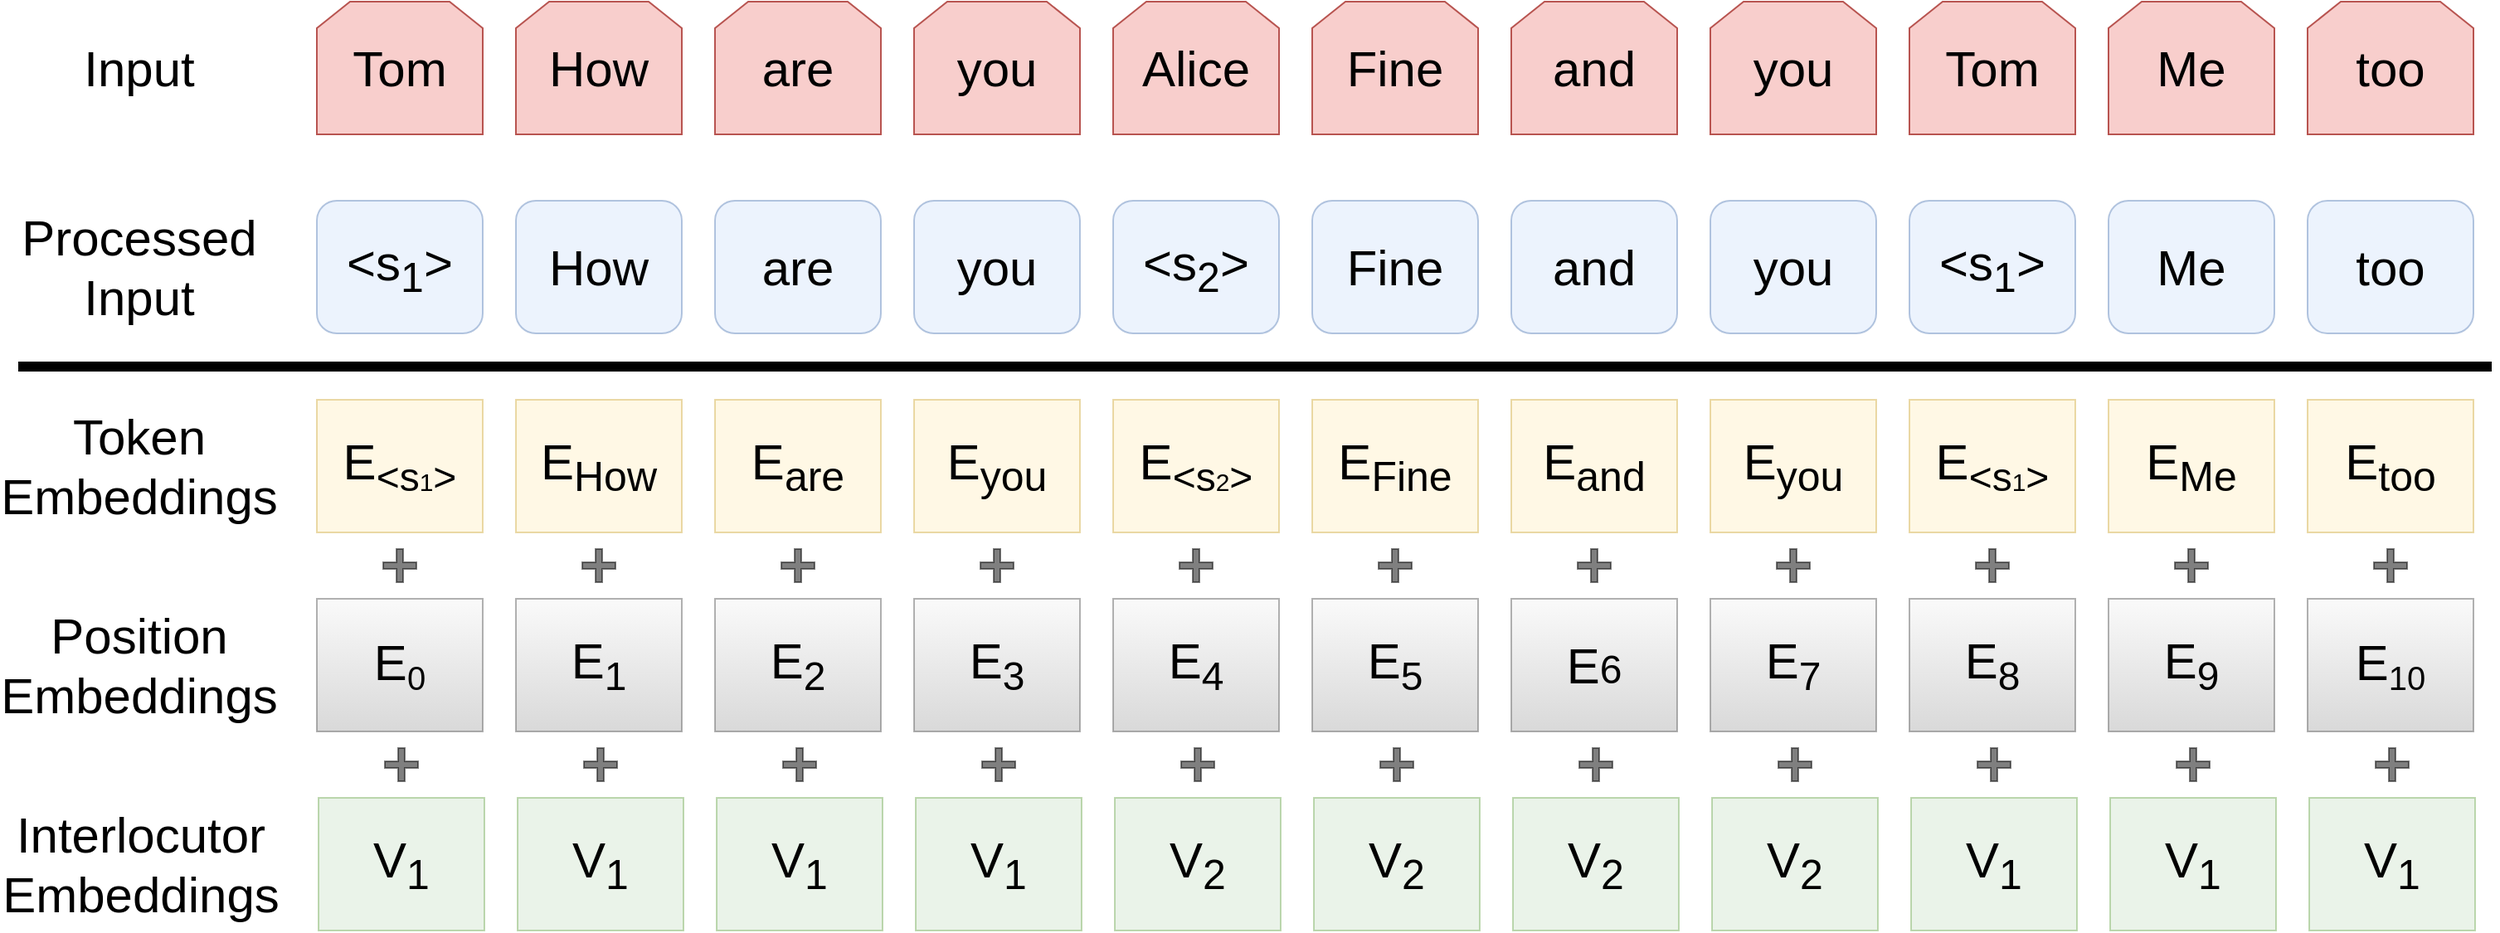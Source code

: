 <mxfile version="14.7.3" type="github">
  <diagram id="JkMvOs5ojRE9gr4JGBI3" name="Page-1">
    <mxGraphModel dx="2193" dy="1607" grid="1" gridSize="1" guides="1" tooltips="1" connect="1" arrows="1" fold="1" page="1" pageScale="1" pageWidth="1507" pageHeight="560" math="0" shadow="0">
      <root>
        <mxCell id="0" />
        <mxCell id="1" parent="0" />
        <mxCell id="9nf_A8TAfy0zUtpwwu4r-2" value="&lt;font style=&quot;font-size: 30px&quot;&gt;Tom&lt;/font&gt;" style="shape=loopLimit;whiteSpace=wrap;html=1;fillColor=#f8cecc;strokeColor=#b85450;" vertex="1" parent="1">
          <mxGeometry x="190" width="100" height="80" as="geometry" />
        </mxCell>
        <mxCell id="9nf_A8TAfy0zUtpwwu4r-3" value="&lt;span style=&quot;font-size: 30px&quot;&gt;How&lt;/span&gt;" style="shape=loopLimit;whiteSpace=wrap;html=1;fillColor=#f8cecc;strokeColor=#b85450;" vertex="1" parent="1">
          <mxGeometry x="310" width="100" height="80" as="geometry" />
        </mxCell>
        <mxCell id="9nf_A8TAfy0zUtpwwu4r-4" value="&lt;span style=&quot;font-size: 30px&quot;&gt;are&lt;/span&gt;" style="shape=loopLimit;whiteSpace=wrap;html=1;fillColor=#f8cecc;strokeColor=#b85450;" vertex="1" parent="1">
          <mxGeometry x="430" width="100" height="80" as="geometry" />
        </mxCell>
        <mxCell id="9nf_A8TAfy0zUtpwwu4r-5" value="&lt;span style=&quot;font-size: 30px&quot;&gt;you&lt;/span&gt;" style="shape=loopLimit;whiteSpace=wrap;html=1;fillColor=#f8cecc;strokeColor=#b85450;" vertex="1" parent="1">
          <mxGeometry x="550" width="100" height="80" as="geometry" />
        </mxCell>
        <mxCell id="9nf_A8TAfy0zUtpwwu4r-7" value="&lt;span style=&quot;font-size: 30px&quot;&gt;Alice&lt;/span&gt;" style="shape=loopLimit;whiteSpace=wrap;html=1;fillColor=#f8cecc;strokeColor=#b85450;" vertex="1" parent="1">
          <mxGeometry x="670" width="100" height="80" as="geometry" />
        </mxCell>
        <mxCell id="9nf_A8TAfy0zUtpwwu4r-8" value="&lt;span style=&quot;font-size: 30px&quot;&gt;Fine&lt;/span&gt;" style="shape=loopLimit;whiteSpace=wrap;html=1;fillColor=#f8cecc;strokeColor=#b85450;" vertex="1" parent="1">
          <mxGeometry x="790" width="100" height="80" as="geometry" />
        </mxCell>
        <mxCell id="9nf_A8TAfy0zUtpwwu4r-9" value="&lt;span style=&quot;font-size: 30px&quot;&gt;and&lt;/span&gt;" style="shape=loopLimit;whiteSpace=wrap;html=1;fillColor=#f8cecc;strokeColor=#b85450;" vertex="1" parent="1">
          <mxGeometry x="910" width="100" height="80" as="geometry" />
        </mxCell>
        <mxCell id="9nf_A8TAfy0zUtpwwu4r-10" value="&lt;span style=&quot;font-size: 30px&quot;&gt;you&lt;/span&gt;&lt;span style=&quot;color: rgba(0 , 0 , 0 , 0) ; font-family: monospace ; font-size: 0px&quot;&gt;%3CmxGraphModel%3E%3Croot%3E%3CmxCell%20id%3D%220%22%2F%3E%3CmxCell%20id%3D%221%22%20parent%3D%220%22%2F%3E%3CmxCell%20id%3D%222%22%20value%3D%22%26lt%3Bspan%20style%3D%26quot%3Bfont-size%3A%2030px%26quot%3B%26gt%3BHow%26lt%3B%2Fspan%26gt%3B%22%20style%3D%22shape%3DloopLimit%3BwhiteSpace%3Dwrap%3Bhtml%3D1%3BfillColor%3D%23f8cecc%3BstrokeColor%3D%23b85450%3B%22%20vertex%3D%221%22%20parent%3D%221%22%3E%3CmxGeometry%20x%3D%22400%22%20y%3D%2280%22%20width%3D%22100%22%20height%3D%2280%22%20as%3D%22geometry%22%2F%3E%3C%2FmxCell%3E%3C%2Froot%3E%3C%2FmxGraphModel%3E&lt;/span&gt;" style="shape=loopLimit;whiteSpace=wrap;html=1;fillColor=#f8cecc;strokeColor=#b85450;" vertex="1" parent="1">
          <mxGeometry x="1030" width="100" height="80" as="geometry" />
        </mxCell>
        <mxCell id="9nf_A8TAfy0zUtpwwu4r-11" value="&lt;span style=&quot;font-size: 30px&quot;&gt;Tom&lt;/span&gt;" style="shape=loopLimit;whiteSpace=wrap;html=1;fillColor=#f8cecc;strokeColor=#b85450;" vertex="1" parent="1">
          <mxGeometry x="1150" width="100" height="80" as="geometry" />
        </mxCell>
        <mxCell id="9nf_A8TAfy0zUtpwwu4r-12" value="&lt;span style=&quot;font-size: 30px&quot;&gt;Me&lt;/span&gt;&lt;span style=&quot;color: rgba(0 , 0 , 0 , 0) ; font-family: monospace ; font-size: 0px&quot;&gt;%3CmxGraphModel%3E%3Croot%3E%3CmxCell%20id%3D%220%22%2F%3E%3CmxCell%20id%3D%221%22%20parent%3D%220%22%2F%3E%3CmxCell%20id%3D%222%22%20value%3D%22%26lt%3Bspan%20style%3D%26quot%3Bfont-size%3A%2030px%26quot%3B%26gt%3BHow%26lt%3B%2Fspan%26gt%3B%22%20style%3D%22shape%3DloopLimit%3BwhiteSpace%3Dwrap%3Bhtml%3D1%3BfillColor%3D%23f8cecc%3BstrokeColor%3D%23b85450%3B%22%20vertex%3D%221%22%20parent%3D%221%22%3E%3CmxGeometry%20x%3D%22400%22%20y%3D%2280%22%20width%3D%22100%22%20height%3D%2280%22%20as%3D%22geometry%22%2F%3E%3C%2FmxCell%3E%3C%2Froot%3E%3C%2FmxGraphModel%3E&lt;/span&gt;" style="shape=loopLimit;whiteSpace=wrap;html=1;fillColor=#f8cecc;strokeColor=#b85450;" vertex="1" parent="1">
          <mxGeometry x="1270" width="100" height="80" as="geometry" />
        </mxCell>
        <mxCell id="9nf_A8TAfy0zUtpwwu4r-13" value="&lt;span style=&quot;font-size: 30px&quot;&gt;too&lt;/span&gt;" style="shape=loopLimit;whiteSpace=wrap;html=1;fillColor=#f8cecc;strokeColor=#b85450;" vertex="1" parent="1">
          <mxGeometry x="1390" width="100" height="80" as="geometry" />
        </mxCell>
        <mxCell id="9nf_A8TAfy0zUtpwwu4r-14" value="Input" style="text;html=1;strokeColor=none;fillColor=none;align=center;verticalAlign=middle;whiteSpace=wrap;rounded=0;opacity=50;fontSize=30;" vertex="1" parent="1">
          <mxGeometry x="8" width="150" height="80" as="geometry" />
        </mxCell>
        <mxCell id="9nf_A8TAfy0zUtpwwu4r-15" value="&amp;lt;s&lt;sub&gt;1&lt;/sub&gt;&amp;gt;" style="rounded=1;whiteSpace=wrap;html=1;fontSize=30;opacity=50;fillColor=#dae8fc;strokeColor=#6c8ebf;" vertex="1" parent="1">
          <mxGeometry x="190" y="120" width="100" height="80" as="geometry" />
        </mxCell>
        <mxCell id="9nf_A8TAfy0zUtpwwu4r-16" value="Processed Input" style="text;html=1;strokeColor=none;fillColor=none;align=center;verticalAlign=middle;whiteSpace=wrap;rounded=0;opacity=50;fontSize=30;" vertex="1" parent="1">
          <mxGeometry x="8" y="120" width="150" height="80" as="geometry" />
        </mxCell>
        <mxCell id="9nf_A8TAfy0zUtpwwu4r-17" value="How" style="rounded=1;whiteSpace=wrap;html=1;fontSize=30;opacity=50;fillColor=#dae8fc;strokeColor=#6c8ebf;" vertex="1" parent="1">
          <mxGeometry x="310" y="120" width="100" height="80" as="geometry" />
        </mxCell>
        <mxCell id="9nf_A8TAfy0zUtpwwu4r-18" value="are" style="rounded=1;whiteSpace=wrap;html=1;fontSize=30;opacity=50;fillColor=#dae8fc;strokeColor=#6c8ebf;" vertex="1" parent="1">
          <mxGeometry x="430" y="120" width="100" height="80" as="geometry" />
        </mxCell>
        <mxCell id="9nf_A8TAfy0zUtpwwu4r-20" value="you" style="rounded=1;whiteSpace=wrap;html=1;fontSize=30;opacity=50;fillColor=#dae8fc;strokeColor=#6c8ebf;" vertex="1" parent="1">
          <mxGeometry x="550" y="120" width="100" height="80" as="geometry" />
        </mxCell>
        <mxCell id="9nf_A8TAfy0zUtpwwu4r-21" value="&amp;lt;s&lt;sub&gt;2&lt;/sub&gt;&amp;gt;" style="rounded=1;whiteSpace=wrap;html=1;fontSize=30;opacity=50;fillColor=#dae8fc;strokeColor=#6c8ebf;" vertex="1" parent="1">
          <mxGeometry x="670" y="120" width="100" height="80" as="geometry" />
        </mxCell>
        <mxCell id="9nf_A8TAfy0zUtpwwu4r-22" value="Fine" style="rounded=1;whiteSpace=wrap;html=1;fontSize=30;opacity=50;fillColor=#dae8fc;strokeColor=#6c8ebf;" vertex="1" parent="1">
          <mxGeometry x="790" y="120" width="100" height="80" as="geometry" />
        </mxCell>
        <mxCell id="9nf_A8TAfy0zUtpwwu4r-23" value="and" style="rounded=1;whiteSpace=wrap;html=1;fontSize=30;opacity=50;fillColor=#dae8fc;strokeColor=#6c8ebf;" vertex="1" parent="1">
          <mxGeometry x="910" y="120" width="100" height="80" as="geometry" />
        </mxCell>
        <mxCell id="9nf_A8TAfy0zUtpwwu4r-24" value="you" style="rounded=1;whiteSpace=wrap;html=1;fontSize=30;opacity=50;fillColor=#dae8fc;strokeColor=#6c8ebf;" vertex="1" parent="1">
          <mxGeometry x="1030" y="120" width="100" height="80" as="geometry" />
        </mxCell>
        <mxCell id="9nf_A8TAfy0zUtpwwu4r-25" value="&amp;lt;s&lt;sub&gt;1&lt;/sub&gt;&amp;gt;" style="rounded=1;whiteSpace=wrap;html=1;fontSize=30;opacity=50;fillColor=#dae8fc;strokeColor=#6c8ebf;" vertex="1" parent="1">
          <mxGeometry x="1150" y="120" width="100" height="80" as="geometry" />
        </mxCell>
        <mxCell id="9nf_A8TAfy0zUtpwwu4r-26" value="Me" style="rounded=1;whiteSpace=wrap;html=1;fontSize=30;opacity=50;fillColor=#dae8fc;strokeColor=#6c8ebf;" vertex="1" parent="1">
          <mxGeometry x="1270" y="120" width="100" height="80" as="geometry" />
        </mxCell>
        <mxCell id="9nf_A8TAfy0zUtpwwu4r-27" value="too" style="rounded=1;whiteSpace=wrap;html=1;fontSize=30;opacity=50;fillColor=#dae8fc;strokeColor=#6c8ebf;" vertex="1" parent="1">
          <mxGeometry x="1390" y="120" width="100" height="80" as="geometry" />
        </mxCell>
        <mxCell id="9nf_A8TAfy0zUtpwwu4r-34" value="" style="endArrow=none;html=1;fontSize=30;strokeWidth=6;" edge="1" parent="1">
          <mxGeometry width="50" height="50" relative="1" as="geometry">
            <mxPoint x="10" y="220" as="sourcePoint" />
            <mxPoint x="1501" y="220" as="targetPoint" />
          </mxGeometry>
        </mxCell>
        <mxCell id="9nf_A8TAfy0zUtpwwu4r-36" value="E&lt;sub&gt;&lt;span style=&quot;font-size: 24px&quot;&gt;&amp;lt;s&lt;/span&gt;&lt;font style=&quot;font-size: 15px&quot;&gt;1&lt;/font&gt;&lt;span style=&quot;font-size: 24px&quot;&gt;&amp;gt;&lt;/span&gt;&lt;/sub&gt;" style="rounded=0;whiteSpace=wrap;html=1;fontSize=30;opacity=50;fillColor=#fff2cc;strokeColor=#d6b656;" vertex="1" parent="1">
          <mxGeometry x="190" y="240" width="100" height="80" as="geometry" />
        </mxCell>
        <mxCell id="9nf_A8TAfy0zUtpwwu4r-38" value="E&lt;sub&gt;How&lt;/sub&gt;" style="rounded=0;whiteSpace=wrap;html=1;fontSize=30;opacity=50;fillColor=#fff2cc;strokeColor=#d6b656;" vertex="1" parent="1">
          <mxGeometry x="310" y="240" width="100" height="80" as="geometry" />
        </mxCell>
        <mxCell id="9nf_A8TAfy0zUtpwwu4r-39" value="E&lt;sub&gt;are&lt;/sub&gt;" style="rounded=0;whiteSpace=wrap;html=1;fontSize=30;opacity=50;fillColor=#fff2cc;strokeColor=#d6b656;" vertex="1" parent="1">
          <mxGeometry x="430" y="240" width="100" height="80" as="geometry" />
        </mxCell>
        <mxCell id="9nf_A8TAfy0zUtpwwu4r-40" value="E&lt;sub&gt;you&lt;/sub&gt;" style="rounded=0;whiteSpace=wrap;html=1;fontSize=30;opacity=50;fillColor=#fff2cc;strokeColor=#d6b656;" vertex="1" parent="1">
          <mxGeometry x="550" y="240" width="100" height="80" as="geometry" />
        </mxCell>
        <mxCell id="9nf_A8TAfy0zUtpwwu4r-41" value="E&lt;sub&gt;&lt;span style=&quot;font-size: 24px&quot;&gt;&amp;lt;s&lt;/span&gt;&lt;font style=&quot;font-size: 15px&quot;&gt;2&lt;/font&gt;&lt;span style=&quot;font-size: 24px&quot;&gt;&amp;gt;&lt;/span&gt;&lt;/sub&gt;" style="rounded=0;whiteSpace=wrap;html=1;fontSize=30;opacity=50;fillColor=#fff2cc;strokeColor=#d6b656;" vertex="1" parent="1">
          <mxGeometry x="670" y="240" width="100" height="80" as="geometry" />
        </mxCell>
        <mxCell id="9nf_A8TAfy0zUtpwwu4r-42" value="E&lt;sub&gt;Fine&lt;/sub&gt;" style="rounded=0;whiteSpace=wrap;html=1;fontSize=30;opacity=50;fillColor=#fff2cc;strokeColor=#d6b656;" vertex="1" parent="1">
          <mxGeometry x="790" y="240" width="100" height="80" as="geometry" />
        </mxCell>
        <mxCell id="9nf_A8TAfy0zUtpwwu4r-43" value="E&lt;sub&gt;and&lt;/sub&gt;" style="rounded=0;whiteSpace=wrap;html=1;fontSize=30;opacity=50;fillColor=#fff2cc;strokeColor=#d6b656;" vertex="1" parent="1">
          <mxGeometry x="910" y="240" width="100" height="80" as="geometry" />
        </mxCell>
        <mxCell id="9nf_A8TAfy0zUtpwwu4r-44" value="E&lt;sub&gt;you&lt;/sub&gt;" style="rounded=0;whiteSpace=wrap;html=1;fontSize=30;opacity=50;fillColor=#fff2cc;strokeColor=#d6b656;" vertex="1" parent="1">
          <mxGeometry x="1030" y="240" width="100" height="80" as="geometry" />
        </mxCell>
        <mxCell id="9nf_A8TAfy0zUtpwwu4r-45" value="E&lt;sub&gt;&lt;span style=&quot;font-size: 24px&quot;&gt;&amp;lt;s&lt;/span&gt;&lt;font style=&quot;font-size: 15px&quot;&gt;1&lt;/font&gt;&lt;span style=&quot;font-size: 24px&quot;&gt;&amp;gt;&lt;/span&gt;&lt;/sub&gt;" style="rounded=0;whiteSpace=wrap;html=1;fontSize=30;opacity=50;fillColor=#fff2cc;strokeColor=#d6b656;" vertex="1" parent="1">
          <mxGeometry x="1150" y="240" width="100" height="80" as="geometry" />
        </mxCell>
        <mxCell id="9nf_A8TAfy0zUtpwwu4r-46" value="E&lt;sub&gt;Me&lt;/sub&gt;" style="rounded=0;whiteSpace=wrap;html=1;fontSize=30;opacity=50;fillColor=#fff2cc;strokeColor=#d6b656;" vertex="1" parent="1">
          <mxGeometry x="1270" y="240" width="100" height="80" as="geometry" />
        </mxCell>
        <mxCell id="9nf_A8TAfy0zUtpwwu4r-47" value="E&lt;sub&gt;too&lt;/sub&gt;" style="rounded=0;whiteSpace=wrap;html=1;fontSize=30;opacity=50;fillColor=#fff2cc;strokeColor=#d6b656;" vertex="1" parent="1">
          <mxGeometry x="1390" y="240" width="100" height="80" as="geometry" />
        </mxCell>
        <mxCell id="9nf_A8TAfy0zUtpwwu4r-48" value="Token Embeddings" style="text;html=1;strokeColor=none;fillColor=none;align=center;verticalAlign=middle;whiteSpace=wrap;rounded=0;opacity=50;fontSize=30;" vertex="1" parent="1">
          <mxGeometry x="8" y="240" width="150" height="80" as="geometry" />
        </mxCell>
        <mxCell id="9nf_A8TAfy0zUtpwwu4r-50" value="E&lt;span style=&quot;font-size: 24px&quot;&gt;&lt;sub&gt;0&lt;/sub&gt;&lt;/span&gt;" style="rounded=0;whiteSpace=wrap;html=1;fontSize=30;opacity=50;fillColor=#f5f5f5;strokeColor=#666666;gradientColor=#b3b3b3;" vertex="1" parent="1">
          <mxGeometry x="190" y="360" width="100" height="80" as="geometry" />
        </mxCell>
        <mxCell id="9nf_A8TAfy0zUtpwwu4r-53" value="E&lt;sub&gt;&lt;span style=&quot;font-size: 24px&quot;&gt;1&lt;/span&gt;&lt;/sub&gt;" style="rounded=0;whiteSpace=wrap;html=1;fontSize=30;opacity=50;fillColor=#f5f5f5;strokeColor=#666666;gradientColor=#b3b3b3;" vertex="1" parent="1">
          <mxGeometry x="310" y="360" width="100" height="80" as="geometry" />
        </mxCell>
        <mxCell id="9nf_A8TAfy0zUtpwwu4r-54" value="E&lt;sub&gt;&lt;span style=&quot;font-size: 24px&quot;&gt;2&lt;/span&gt;&lt;/sub&gt;" style="rounded=0;whiteSpace=wrap;html=1;fontSize=30;opacity=50;fillColor=#f5f5f5;strokeColor=#666666;gradientColor=#b3b3b3;" vertex="1" parent="1">
          <mxGeometry x="430" y="360" width="100" height="80" as="geometry" />
        </mxCell>
        <mxCell id="9nf_A8TAfy0zUtpwwu4r-55" value="E&lt;sub&gt;&lt;span style=&quot;font-size: 24px&quot;&gt;3&lt;/span&gt;&lt;/sub&gt;" style="rounded=0;whiteSpace=wrap;html=1;fontSize=30;opacity=50;fillColor=#f5f5f5;strokeColor=#666666;gradientColor=#b3b3b3;" vertex="1" parent="1">
          <mxGeometry x="550" y="360" width="100" height="80" as="geometry" />
        </mxCell>
        <mxCell id="9nf_A8TAfy0zUtpwwu4r-57" value="E&lt;sub&gt;&lt;span style=&quot;font-size: 24px&quot;&gt;4&lt;/span&gt;&lt;/sub&gt;" style="rounded=0;whiteSpace=wrap;html=1;fontSize=30;opacity=50;fillColor=#f5f5f5;strokeColor=#666666;gradientColor=#b3b3b3;" vertex="1" parent="1">
          <mxGeometry x="670" y="360" width="100" height="80" as="geometry" />
        </mxCell>
        <mxCell id="9nf_A8TAfy0zUtpwwu4r-58" value="" style="shape=cross;whiteSpace=wrap;html=1;fontSize=30;fillColor=#000000;gradientColor=none;opacity=50;" vertex="1" parent="1">
          <mxGeometry x="230" y="330" width="20" height="20" as="geometry" />
        </mxCell>
        <mxCell id="9nf_A8TAfy0zUtpwwu4r-61" value="" style="shape=cross;whiteSpace=wrap;html=1;fontSize=30;fillColor=#000000;gradientColor=none;opacity=50;" vertex="1" parent="1">
          <mxGeometry x="350" y="330" width="20" height="20" as="geometry" />
        </mxCell>
        <mxCell id="9nf_A8TAfy0zUtpwwu4r-62" value="" style="shape=cross;whiteSpace=wrap;html=1;fontSize=30;fillColor=#000000;gradientColor=none;opacity=50;" vertex="1" parent="1">
          <mxGeometry x="470" y="330" width="20" height="20" as="geometry" />
        </mxCell>
        <mxCell id="9nf_A8TAfy0zUtpwwu4r-66" value="" style="shape=cross;whiteSpace=wrap;html=1;fontSize=30;fillColor=#000000;gradientColor=none;opacity=50;" vertex="1" parent="1">
          <mxGeometry x="830" y="330" width="20" height="20" as="geometry" />
        </mxCell>
        <mxCell id="9nf_A8TAfy0zUtpwwu4r-67" value="" style="shape=cross;whiteSpace=wrap;html=1;fontSize=30;fillColor=#000000;gradientColor=none;opacity=50;" vertex="1" parent="1">
          <mxGeometry x="590" y="330" width="20" height="20" as="geometry" />
        </mxCell>
        <mxCell id="9nf_A8TAfy0zUtpwwu4r-68" value="" style="shape=cross;whiteSpace=wrap;html=1;fontSize=30;fillColor=#000000;gradientColor=none;opacity=50;" vertex="1" parent="1">
          <mxGeometry x="710" y="330" width="20" height="20" as="geometry" />
        </mxCell>
        <mxCell id="9nf_A8TAfy0zUtpwwu4r-69" value="" style="shape=cross;whiteSpace=wrap;html=1;fontSize=30;fillColor=#000000;gradientColor=none;opacity=50;" vertex="1" parent="1">
          <mxGeometry x="950" y="330" width="20" height="20" as="geometry" />
        </mxCell>
        <mxCell id="9nf_A8TAfy0zUtpwwu4r-70" value="" style="shape=cross;whiteSpace=wrap;html=1;fontSize=30;fillColor=#000000;gradientColor=none;opacity=50;" vertex="1" parent="1">
          <mxGeometry x="1070" y="330" width="20" height="20" as="geometry" />
        </mxCell>
        <mxCell id="9nf_A8TAfy0zUtpwwu4r-71" value="" style="shape=cross;whiteSpace=wrap;html=1;fontSize=30;fillColor=#000000;gradientColor=none;opacity=50;" vertex="1" parent="1">
          <mxGeometry x="1190" y="330" width="20" height="20" as="geometry" />
        </mxCell>
        <mxCell id="9nf_A8TAfy0zUtpwwu4r-72" value="" style="shape=cross;whiteSpace=wrap;html=1;fontSize=30;fillColor=#000000;gradientColor=none;opacity=50;" vertex="1" parent="1">
          <mxGeometry x="1310" y="330" width="20" height="20" as="geometry" />
        </mxCell>
        <mxCell id="9nf_A8TAfy0zUtpwwu4r-73" value="" style="shape=cross;whiteSpace=wrap;html=1;fontSize=30;fillColor=#000000;gradientColor=none;opacity=50;" vertex="1" parent="1">
          <mxGeometry x="1430" y="330" width="20" height="20" as="geometry" />
        </mxCell>
        <mxCell id="9nf_A8TAfy0zUtpwwu4r-74" value="E&lt;sub&gt;&lt;span style=&quot;font-size: 24px&quot;&gt;5&lt;/span&gt;&lt;/sub&gt;" style="rounded=0;whiteSpace=wrap;html=1;fontSize=30;opacity=50;fillColor=#f5f5f5;strokeColor=#666666;gradientColor=#b3b3b3;" vertex="1" parent="1">
          <mxGeometry x="790" y="360" width="100" height="80" as="geometry" />
        </mxCell>
        <mxCell id="9nf_A8TAfy0zUtpwwu4r-75" value="E&lt;span style=&quot;font-size: 24px&quot;&gt;6&lt;/span&gt;" style="rounded=0;whiteSpace=wrap;html=1;fontSize=30;opacity=50;fillColor=#f5f5f5;strokeColor=#666666;gradientColor=#b3b3b3;" vertex="1" parent="1">
          <mxGeometry x="910" y="360" width="100" height="80" as="geometry" />
        </mxCell>
        <mxCell id="9nf_A8TAfy0zUtpwwu4r-76" value="E&lt;sub&gt;&lt;span style=&quot;font-size: 24px&quot;&gt;7&lt;/span&gt;&lt;/sub&gt;" style="rounded=0;whiteSpace=wrap;html=1;fontSize=30;opacity=50;fillColor=#f5f5f5;strokeColor=#666666;gradientColor=#b3b3b3;" vertex="1" parent="1">
          <mxGeometry x="1030" y="360" width="100" height="80" as="geometry" />
        </mxCell>
        <mxCell id="9nf_A8TAfy0zUtpwwu4r-77" value="E&lt;sub&gt;&lt;span style=&quot;font-size: 24px&quot;&gt;8&lt;/span&gt;&lt;/sub&gt;" style="rounded=0;whiteSpace=wrap;html=1;fontSize=30;opacity=50;fillColor=#f5f5f5;strokeColor=#666666;gradientColor=#b3b3b3;" vertex="1" parent="1">
          <mxGeometry x="1150" y="360" width="100" height="80" as="geometry" />
        </mxCell>
        <mxCell id="9nf_A8TAfy0zUtpwwu4r-78" value="E&lt;sub&gt;&lt;span style=&quot;font-size: 24px&quot;&gt;9&lt;/span&gt;&lt;/sub&gt;" style="rounded=0;whiteSpace=wrap;html=1;fontSize=30;opacity=50;fillColor=#f5f5f5;strokeColor=#666666;gradientColor=#b3b3b3;" vertex="1" parent="1">
          <mxGeometry x="1270" y="360" width="100" height="80" as="geometry" />
        </mxCell>
        <mxCell id="9nf_A8TAfy0zUtpwwu4r-79" value="E&lt;span style=&quot;font-size: 24px&quot;&gt;&lt;sub&gt;10&lt;/sub&gt;&lt;/span&gt;" style="rounded=0;whiteSpace=wrap;html=1;fontSize=30;opacity=50;fillColor=#f5f5f5;strokeColor=#666666;gradientColor=#b3b3b3;" vertex="1" parent="1">
          <mxGeometry x="1390" y="360" width="100" height="80" as="geometry" />
        </mxCell>
        <mxCell id="9nf_A8TAfy0zUtpwwu4r-80" value="Position Embeddings" style="text;html=1;strokeColor=none;fillColor=none;align=center;verticalAlign=middle;whiteSpace=wrap;rounded=0;opacity=50;fontSize=30;" vertex="1" parent="1">
          <mxGeometry x="8" y="360" width="150" height="80" as="geometry" />
        </mxCell>
        <mxCell id="9nf_A8TAfy0zUtpwwu4r-81" value="" style="shape=cross;whiteSpace=wrap;html=1;fontSize=30;fillColor=#000000;gradientColor=none;opacity=50;" vertex="1" parent="1">
          <mxGeometry x="231" y="450" width="20" height="20" as="geometry" />
        </mxCell>
        <mxCell id="9nf_A8TAfy0zUtpwwu4r-82" value="" style="shape=cross;whiteSpace=wrap;html=1;fontSize=30;fillColor=#000000;gradientColor=none;opacity=50;" vertex="1" parent="1">
          <mxGeometry x="351" y="450" width="20" height="20" as="geometry" />
        </mxCell>
        <mxCell id="9nf_A8TAfy0zUtpwwu4r-83" value="" style="shape=cross;whiteSpace=wrap;html=1;fontSize=30;fillColor=#000000;gradientColor=none;opacity=50;" vertex="1" parent="1">
          <mxGeometry x="471" y="450" width="20" height="20" as="geometry" />
        </mxCell>
        <mxCell id="9nf_A8TAfy0zUtpwwu4r-84" value="" style="shape=cross;whiteSpace=wrap;html=1;fontSize=30;fillColor=#000000;gradientColor=none;opacity=50;" vertex="1" parent="1">
          <mxGeometry x="831" y="450" width="20" height="20" as="geometry" />
        </mxCell>
        <mxCell id="9nf_A8TAfy0zUtpwwu4r-85" value="" style="shape=cross;whiteSpace=wrap;html=1;fontSize=30;fillColor=#000000;gradientColor=none;opacity=50;" vertex="1" parent="1">
          <mxGeometry x="591" y="450" width="20" height="20" as="geometry" />
        </mxCell>
        <mxCell id="9nf_A8TAfy0zUtpwwu4r-86" value="" style="shape=cross;whiteSpace=wrap;html=1;fontSize=30;fillColor=#000000;gradientColor=none;opacity=50;" vertex="1" parent="1">
          <mxGeometry x="711" y="450" width="20" height="20" as="geometry" />
        </mxCell>
        <mxCell id="9nf_A8TAfy0zUtpwwu4r-87" value="" style="shape=cross;whiteSpace=wrap;html=1;fontSize=30;fillColor=#000000;gradientColor=none;opacity=50;" vertex="1" parent="1">
          <mxGeometry x="951" y="450" width="20" height="20" as="geometry" />
        </mxCell>
        <mxCell id="9nf_A8TAfy0zUtpwwu4r-88" value="" style="shape=cross;whiteSpace=wrap;html=1;fontSize=30;fillColor=#000000;gradientColor=none;opacity=50;" vertex="1" parent="1">
          <mxGeometry x="1071" y="450" width="20" height="20" as="geometry" />
        </mxCell>
        <mxCell id="9nf_A8TAfy0zUtpwwu4r-89" value="" style="shape=cross;whiteSpace=wrap;html=1;fontSize=30;fillColor=#000000;gradientColor=none;opacity=50;" vertex="1" parent="1">
          <mxGeometry x="1191" y="450" width="20" height="20" as="geometry" />
        </mxCell>
        <mxCell id="9nf_A8TAfy0zUtpwwu4r-90" value="" style="shape=cross;whiteSpace=wrap;html=1;fontSize=30;fillColor=#000000;gradientColor=none;opacity=50;" vertex="1" parent="1">
          <mxGeometry x="1311" y="450" width="20" height="20" as="geometry" />
        </mxCell>
        <mxCell id="9nf_A8TAfy0zUtpwwu4r-91" value="" style="shape=cross;whiteSpace=wrap;html=1;fontSize=30;fillColor=#000000;gradientColor=none;opacity=50;" vertex="1" parent="1">
          <mxGeometry x="1431" y="450" width="20" height="20" as="geometry" />
        </mxCell>
        <mxCell id="9nf_A8TAfy0zUtpwwu4r-92" value="V&lt;sub&gt;1&lt;/sub&gt;" style="rounded=0;whiteSpace=wrap;html=1;fontSize=30;opacity=50;fillColor=#d5e8d4;strokeColor=#82b366;" vertex="1" parent="1">
          <mxGeometry x="191" y="480" width="100" height="80" as="geometry" />
        </mxCell>
        <mxCell id="9nf_A8TAfy0zUtpwwu4r-93" value="V&lt;sub&gt;1&lt;/sub&gt;" style="rounded=0;whiteSpace=wrap;html=1;fontSize=30;opacity=50;fillColor=#d5e8d4;strokeColor=#82b366;" vertex="1" parent="1">
          <mxGeometry x="311" y="480" width="100" height="80" as="geometry" />
        </mxCell>
        <mxCell id="9nf_A8TAfy0zUtpwwu4r-94" value="V&lt;sub&gt;1&lt;/sub&gt;" style="rounded=0;whiteSpace=wrap;html=1;fontSize=30;opacity=50;fillColor=#d5e8d4;strokeColor=#82b366;" vertex="1" parent="1">
          <mxGeometry x="431" y="480" width="100" height="80" as="geometry" />
        </mxCell>
        <mxCell id="9nf_A8TAfy0zUtpwwu4r-95" value="V&lt;sub&gt;1&lt;/sub&gt;" style="rounded=0;whiteSpace=wrap;html=1;fontSize=30;opacity=50;fillColor=#d5e8d4;strokeColor=#82b366;" vertex="1" parent="1">
          <mxGeometry x="551" y="480" width="100" height="80" as="geometry" />
        </mxCell>
        <mxCell id="9nf_A8TAfy0zUtpwwu4r-96" value="V&lt;sub&gt;2&lt;/sub&gt;" style="rounded=0;whiteSpace=wrap;html=1;fontSize=30;opacity=50;fillColor=#d5e8d4;strokeColor=#82b366;" vertex="1" parent="1">
          <mxGeometry x="671" y="480" width="100" height="80" as="geometry" />
        </mxCell>
        <mxCell id="9nf_A8TAfy0zUtpwwu4r-97" value="V&lt;sub&gt;2&lt;/sub&gt;" style="rounded=0;whiteSpace=wrap;html=1;fontSize=30;opacity=50;fillColor=#d5e8d4;strokeColor=#82b366;" vertex="1" parent="1">
          <mxGeometry x="791" y="480" width="100" height="80" as="geometry" />
        </mxCell>
        <mxCell id="9nf_A8TAfy0zUtpwwu4r-98" value="V&lt;sub&gt;2&lt;/sub&gt;" style="rounded=0;whiteSpace=wrap;html=1;fontSize=30;opacity=50;fillColor=#d5e8d4;strokeColor=#82b366;" vertex="1" parent="1">
          <mxGeometry x="911" y="480" width="100" height="80" as="geometry" />
        </mxCell>
        <mxCell id="9nf_A8TAfy0zUtpwwu4r-99" value="V&lt;sub&gt;2&lt;/sub&gt;" style="rounded=0;whiteSpace=wrap;html=1;fontSize=30;opacity=50;fillColor=#d5e8d4;strokeColor=#82b366;" vertex="1" parent="1">
          <mxGeometry x="1031" y="480" width="100" height="80" as="geometry" />
        </mxCell>
        <mxCell id="9nf_A8TAfy0zUtpwwu4r-100" value="&lt;span&gt;V&lt;/span&gt;&lt;sub&gt;1&lt;/sub&gt;" style="rounded=0;whiteSpace=wrap;html=1;fontSize=30;opacity=50;fillColor=#d5e8d4;strokeColor=#82b366;" vertex="1" parent="1">
          <mxGeometry x="1151" y="480" width="100" height="80" as="geometry" />
        </mxCell>
        <mxCell id="9nf_A8TAfy0zUtpwwu4r-101" value="V&lt;sub&gt;1&lt;/sub&gt;" style="rounded=0;whiteSpace=wrap;html=1;fontSize=30;opacity=50;fillColor=#d5e8d4;strokeColor=#82b366;" vertex="1" parent="1">
          <mxGeometry x="1271" y="480" width="100" height="80" as="geometry" />
        </mxCell>
        <mxCell id="9nf_A8TAfy0zUtpwwu4r-102" value="V&lt;sub&gt;1&lt;/sub&gt;" style="rounded=0;whiteSpace=wrap;html=1;fontSize=30;opacity=50;fillColor=#d5e8d4;strokeColor=#82b366;" vertex="1" parent="1">
          <mxGeometry x="1391" y="480" width="100" height="80" as="geometry" />
        </mxCell>
        <mxCell id="9nf_A8TAfy0zUtpwwu4r-103" value="Interlocutor Embeddings" style="text;html=1;strokeColor=none;fillColor=none;align=center;verticalAlign=middle;whiteSpace=wrap;rounded=0;opacity=50;fontSize=30;" vertex="1" parent="1">
          <mxGeometry x="9" y="480" width="150" height="80" as="geometry" />
        </mxCell>
      </root>
    </mxGraphModel>
  </diagram>
</mxfile>
